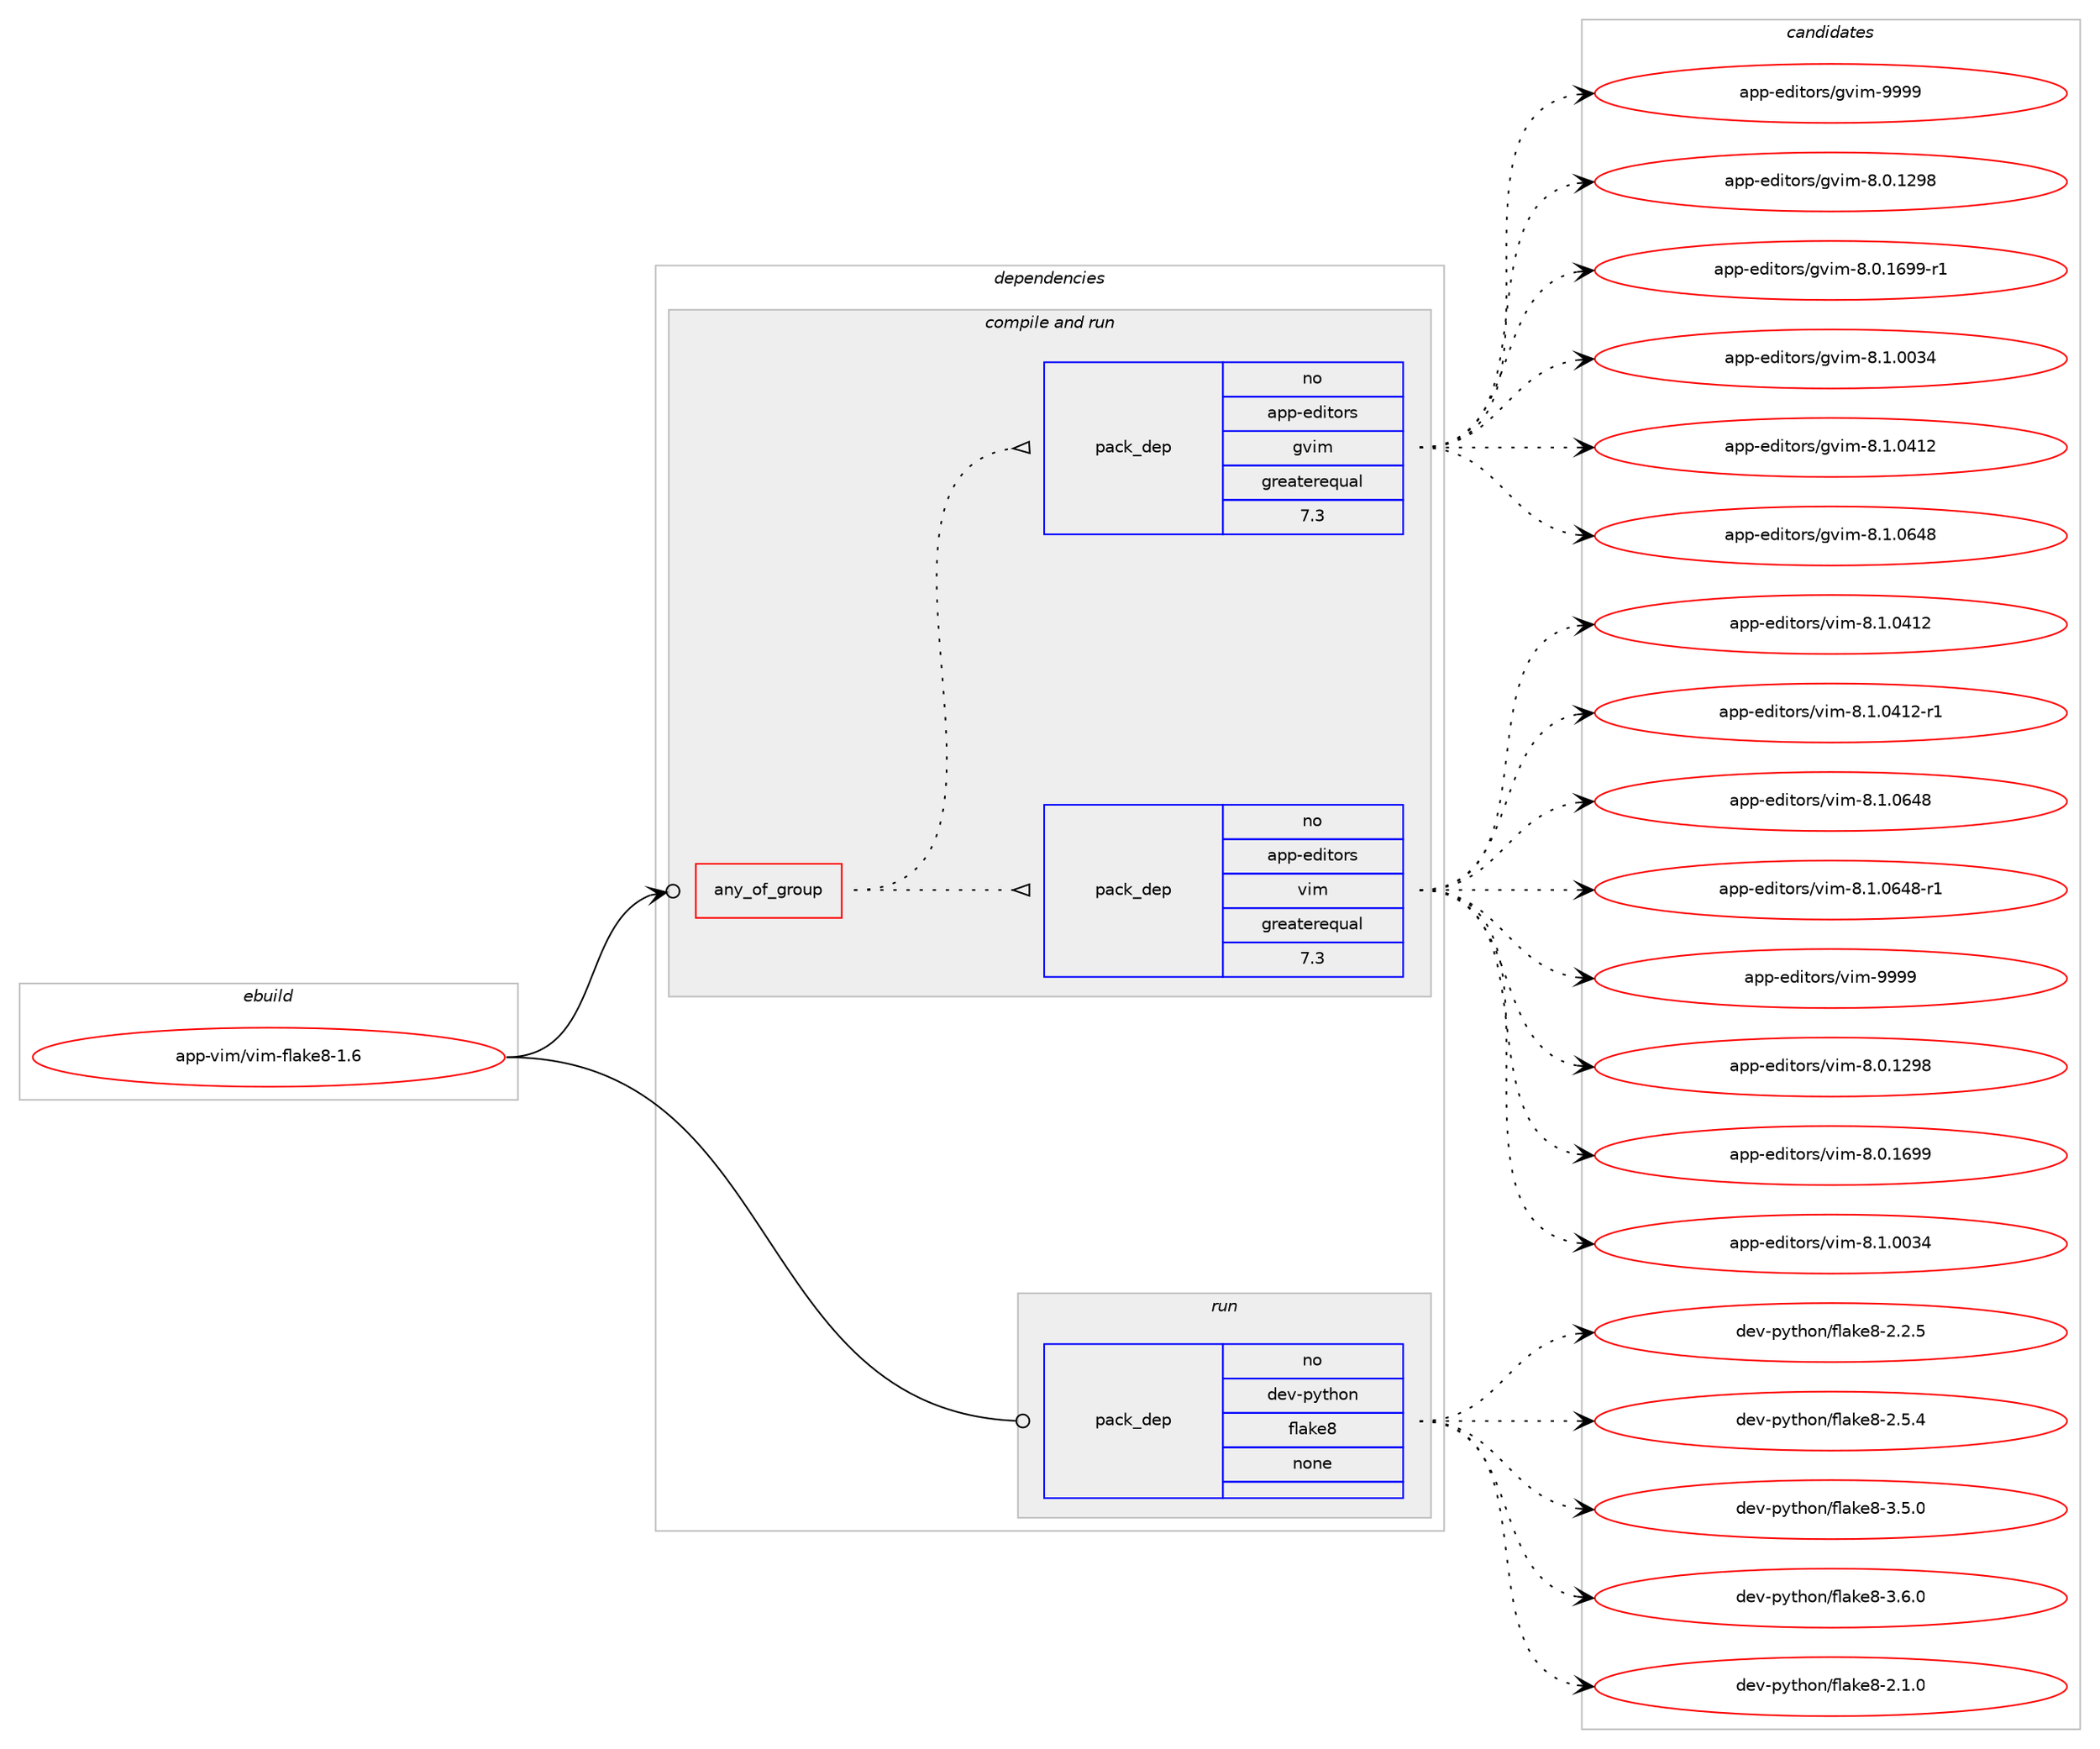 digraph prolog {

# *************
# Graph options
# *************

newrank=true;
concentrate=true;
compound=true;
graph [rankdir=LR,fontname=Helvetica,fontsize=10,ranksep=1.5];#, ranksep=2.5, nodesep=0.2];
edge  [arrowhead=vee];
node  [fontname=Helvetica,fontsize=10];

# **********
# The ebuild
# **********

subgraph cluster_leftcol {
color=gray;
rank=same;
label=<<i>ebuild</i>>;
id [label="app-vim/vim-flake8-1.6", color=red, width=4, href="../app-vim/vim-flake8-1.6.svg"];
}

# ****************
# The dependencies
# ****************

subgraph cluster_midcol {
color=gray;
label=<<i>dependencies</i>>;
subgraph cluster_compile {
fillcolor="#eeeeee";
style=filled;
label=<<i>compile</i>>;
}
subgraph cluster_compileandrun {
fillcolor="#eeeeee";
style=filled;
label=<<i>compile and run</i>>;
subgraph any20250 {
dependency1314755 [label=<<TABLE BORDER="0" CELLBORDER="1" CELLSPACING="0" CELLPADDING="4"><TR><TD CELLPADDING="10">any_of_group</TD></TR></TABLE>>, shape=none, color=red];subgraph pack937542 {
dependency1314756 [label=<<TABLE BORDER="0" CELLBORDER="1" CELLSPACING="0" CELLPADDING="4" WIDTH="220"><TR><TD ROWSPAN="6" CELLPADDING="30">pack_dep</TD></TR><TR><TD WIDTH="110">no</TD></TR><TR><TD>app-editors</TD></TR><TR><TD>vim</TD></TR><TR><TD>greaterequal</TD></TR><TR><TD>7.3</TD></TR></TABLE>>, shape=none, color=blue];
}
dependency1314755:e -> dependency1314756:w [weight=20,style="dotted",arrowhead="oinv"];
subgraph pack937543 {
dependency1314757 [label=<<TABLE BORDER="0" CELLBORDER="1" CELLSPACING="0" CELLPADDING="4" WIDTH="220"><TR><TD ROWSPAN="6" CELLPADDING="30">pack_dep</TD></TR><TR><TD WIDTH="110">no</TD></TR><TR><TD>app-editors</TD></TR><TR><TD>gvim</TD></TR><TR><TD>greaterequal</TD></TR><TR><TD>7.3</TD></TR></TABLE>>, shape=none, color=blue];
}
dependency1314755:e -> dependency1314757:w [weight=20,style="dotted",arrowhead="oinv"];
}
id:e -> dependency1314755:w [weight=20,style="solid",arrowhead="odotvee"];
}
subgraph cluster_run {
fillcolor="#eeeeee";
style=filled;
label=<<i>run</i>>;
subgraph pack937544 {
dependency1314758 [label=<<TABLE BORDER="0" CELLBORDER="1" CELLSPACING="0" CELLPADDING="4" WIDTH="220"><TR><TD ROWSPAN="6" CELLPADDING="30">pack_dep</TD></TR><TR><TD WIDTH="110">no</TD></TR><TR><TD>dev-python</TD></TR><TR><TD>flake8</TD></TR><TR><TD>none</TD></TR><TR><TD></TD></TR></TABLE>>, shape=none, color=blue];
}
id:e -> dependency1314758:w [weight=20,style="solid",arrowhead="odot"];
}
}

# **************
# The candidates
# **************

subgraph cluster_choices {
rank=same;
color=gray;
label=<<i>candidates</i>>;

subgraph choice937542 {
color=black;
nodesep=1;
choice971121124510110010511611111411547118105109455646484649505756 [label="app-editors/vim-8.0.1298", color=red, width=4,href="../app-editors/vim-8.0.1298.svg"];
choice971121124510110010511611111411547118105109455646484649545757 [label="app-editors/vim-8.0.1699", color=red, width=4,href="../app-editors/vim-8.0.1699.svg"];
choice971121124510110010511611111411547118105109455646494648485152 [label="app-editors/vim-8.1.0034", color=red, width=4,href="../app-editors/vim-8.1.0034.svg"];
choice971121124510110010511611111411547118105109455646494648524950 [label="app-editors/vim-8.1.0412", color=red, width=4,href="../app-editors/vim-8.1.0412.svg"];
choice9711211245101100105116111114115471181051094556464946485249504511449 [label="app-editors/vim-8.1.0412-r1", color=red, width=4,href="../app-editors/vim-8.1.0412-r1.svg"];
choice971121124510110010511611111411547118105109455646494648545256 [label="app-editors/vim-8.1.0648", color=red, width=4,href="../app-editors/vim-8.1.0648.svg"];
choice9711211245101100105116111114115471181051094556464946485452564511449 [label="app-editors/vim-8.1.0648-r1", color=red, width=4,href="../app-editors/vim-8.1.0648-r1.svg"];
choice9711211245101100105116111114115471181051094557575757 [label="app-editors/vim-9999", color=red, width=4,href="../app-editors/vim-9999.svg"];
dependency1314756:e -> choice971121124510110010511611111411547118105109455646484649505756:w [style=dotted,weight="100"];
dependency1314756:e -> choice971121124510110010511611111411547118105109455646484649545757:w [style=dotted,weight="100"];
dependency1314756:e -> choice971121124510110010511611111411547118105109455646494648485152:w [style=dotted,weight="100"];
dependency1314756:e -> choice971121124510110010511611111411547118105109455646494648524950:w [style=dotted,weight="100"];
dependency1314756:e -> choice9711211245101100105116111114115471181051094556464946485249504511449:w [style=dotted,weight="100"];
dependency1314756:e -> choice971121124510110010511611111411547118105109455646494648545256:w [style=dotted,weight="100"];
dependency1314756:e -> choice9711211245101100105116111114115471181051094556464946485452564511449:w [style=dotted,weight="100"];
dependency1314756:e -> choice9711211245101100105116111114115471181051094557575757:w [style=dotted,weight="100"];
}
subgraph choice937543 {
color=black;
nodesep=1;
choice971121124510110010511611111411547103118105109455646484649505756 [label="app-editors/gvim-8.0.1298", color=red, width=4,href="../app-editors/gvim-8.0.1298.svg"];
choice9711211245101100105116111114115471031181051094556464846495457574511449 [label="app-editors/gvim-8.0.1699-r1", color=red, width=4,href="../app-editors/gvim-8.0.1699-r1.svg"];
choice971121124510110010511611111411547103118105109455646494648485152 [label="app-editors/gvim-8.1.0034", color=red, width=4,href="../app-editors/gvim-8.1.0034.svg"];
choice971121124510110010511611111411547103118105109455646494648524950 [label="app-editors/gvim-8.1.0412", color=red, width=4,href="../app-editors/gvim-8.1.0412.svg"];
choice971121124510110010511611111411547103118105109455646494648545256 [label="app-editors/gvim-8.1.0648", color=red, width=4,href="../app-editors/gvim-8.1.0648.svg"];
choice9711211245101100105116111114115471031181051094557575757 [label="app-editors/gvim-9999", color=red, width=4,href="../app-editors/gvim-9999.svg"];
dependency1314757:e -> choice971121124510110010511611111411547103118105109455646484649505756:w [style=dotted,weight="100"];
dependency1314757:e -> choice9711211245101100105116111114115471031181051094556464846495457574511449:w [style=dotted,weight="100"];
dependency1314757:e -> choice971121124510110010511611111411547103118105109455646494648485152:w [style=dotted,weight="100"];
dependency1314757:e -> choice971121124510110010511611111411547103118105109455646494648524950:w [style=dotted,weight="100"];
dependency1314757:e -> choice971121124510110010511611111411547103118105109455646494648545256:w [style=dotted,weight="100"];
dependency1314757:e -> choice9711211245101100105116111114115471031181051094557575757:w [style=dotted,weight="100"];
}
subgraph choice937544 {
color=black;
nodesep=1;
choice10010111845112121116104111110471021089710710156455046494648 [label="dev-python/flake8-2.1.0", color=red, width=4,href="../dev-python/flake8-2.1.0.svg"];
choice10010111845112121116104111110471021089710710156455046504653 [label="dev-python/flake8-2.2.5", color=red, width=4,href="../dev-python/flake8-2.2.5.svg"];
choice10010111845112121116104111110471021089710710156455046534652 [label="dev-python/flake8-2.5.4", color=red, width=4,href="../dev-python/flake8-2.5.4.svg"];
choice10010111845112121116104111110471021089710710156455146534648 [label="dev-python/flake8-3.5.0", color=red, width=4,href="../dev-python/flake8-3.5.0.svg"];
choice10010111845112121116104111110471021089710710156455146544648 [label="dev-python/flake8-3.6.0", color=red, width=4,href="../dev-python/flake8-3.6.0.svg"];
dependency1314758:e -> choice10010111845112121116104111110471021089710710156455046494648:w [style=dotted,weight="100"];
dependency1314758:e -> choice10010111845112121116104111110471021089710710156455046504653:w [style=dotted,weight="100"];
dependency1314758:e -> choice10010111845112121116104111110471021089710710156455046534652:w [style=dotted,weight="100"];
dependency1314758:e -> choice10010111845112121116104111110471021089710710156455146534648:w [style=dotted,weight="100"];
dependency1314758:e -> choice10010111845112121116104111110471021089710710156455146544648:w [style=dotted,weight="100"];
}
}

}
